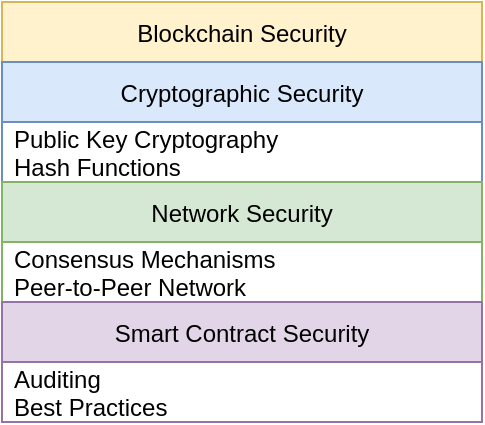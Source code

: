 <?xml version="1.0" encoding="UTF-8"?>
<mxfile>
    <diagram id="security" name="Blockchain Security">
        <mxGraphModel dx="1386" dy="785" grid="1" gridSize="10" guides="1" tooltips="1" connect="1" arrows="1" fold="1" page="1" pageScale="1" pageWidth="850" pageHeight="1100" background="#ffffff">
            <root>
                <mxCell id="0"/>
                <mxCell id="1" parent="0"/>
                <mxCell id="2" value="Blockchain Security" style="swimlane;fontStyle=0;childLayout=stackLayout;horizontal=1;startSize=30;horizontalStack=0;resizeParent=1;resizeParentMax=0;resizeLast=0;collapsible=1;marginBottom=0;fillColor=#fff2cc;strokeColor=#d6b656;" vertex="1" parent="1">
                    <mxGeometry x="280" y="160" width="240" height="210" as="geometry"/>
                </mxCell>
                <mxCell id="3" value="Cryptographic Security" style="swimlane;fontStyle=0;childLayout=stackLayout;horizontal=1;startSize=30;horizontalStack=0;resizeParent=1;resizeParentMax=0;resizeLast=0;collapsible=1;marginBottom=0;fillColor=#dae8fc;strokeColor=#6c8ebf;" vertex="1" parent="2">
                    <mxGeometry y="30" width="240" height="60" as="geometry"/>
                </mxCell>
                <mxCell id="4" value="Public Key Cryptography&#10;Hash Functions" style="text;strokeColor=none;fillColor=none;align=left;verticalAlign=middle;spacingLeft=4;spacingRight=4;overflow=hidden;points=[[0,0.5],[1,0.5]];portConstraint=eastwest;rotatable=0;" vertex="1" parent="3">
                    <mxGeometry y="30" width="240" height="30" as="geometry"/>
                </mxCell>
                <mxCell id="5" value="Network Security" style="swimlane;fontStyle=0;childLayout=stackLayout;horizontal=1;startSize=30;horizontalStack=0;resizeParent=1;resizeParentMax=0;resizeLast=0;collapsible=1;marginBottom=0;fillColor=#d5e8d4;strokeColor=#82b366;" vertex="1" parent="2">
                    <mxGeometry y="90" width="240" height="60" as="geometry"/>
                </mxCell>
                <mxCell id="6" value="Consensus Mechanisms&#10;Peer-to-Peer Network" style="text;strokeColor=none;fillColor=none;align=left;verticalAlign=middle;spacingLeft=4;spacingRight=4;overflow=hidden;points=[[0,0.5],[1,0.5]];portConstraint=eastwest;rotatable=0;" vertex="1" parent="5">
                    <mxGeometry y="30" width="240" height="30" as="geometry"/>
                </mxCell>
                <mxCell id="7" value="Smart Contract Security" style="swimlane;fontStyle=0;childLayout=stackLayout;horizontal=1;startSize=30;horizontalStack=0;resizeParent=1;resizeParentMax=0;resizeLast=0;collapsible=1;marginBottom=0;fillColor=#e1d5e7;strokeColor=#9673a6;" vertex="1" parent="2">
                    <mxGeometry y="150" width="240" height="60" as="geometry"/>
                </mxCell>
                <mxCell id="8" value="Auditing&#10;Best Practices" style="text;strokeColor=none;fillColor=none;align=left;verticalAlign=middle;spacingLeft=4;spacingRight=4;overflow=hidden;points=[[0,0.5],[1,0.5]];portConstraint=eastwest;rotatable=0;" vertex="1" parent="7">
                    <mxGeometry y="30" width="240" height="30" as="geometry"/>
                </mxCell>
            </root>
        </mxGraphModel>
    </diagram>
</mxfile>
